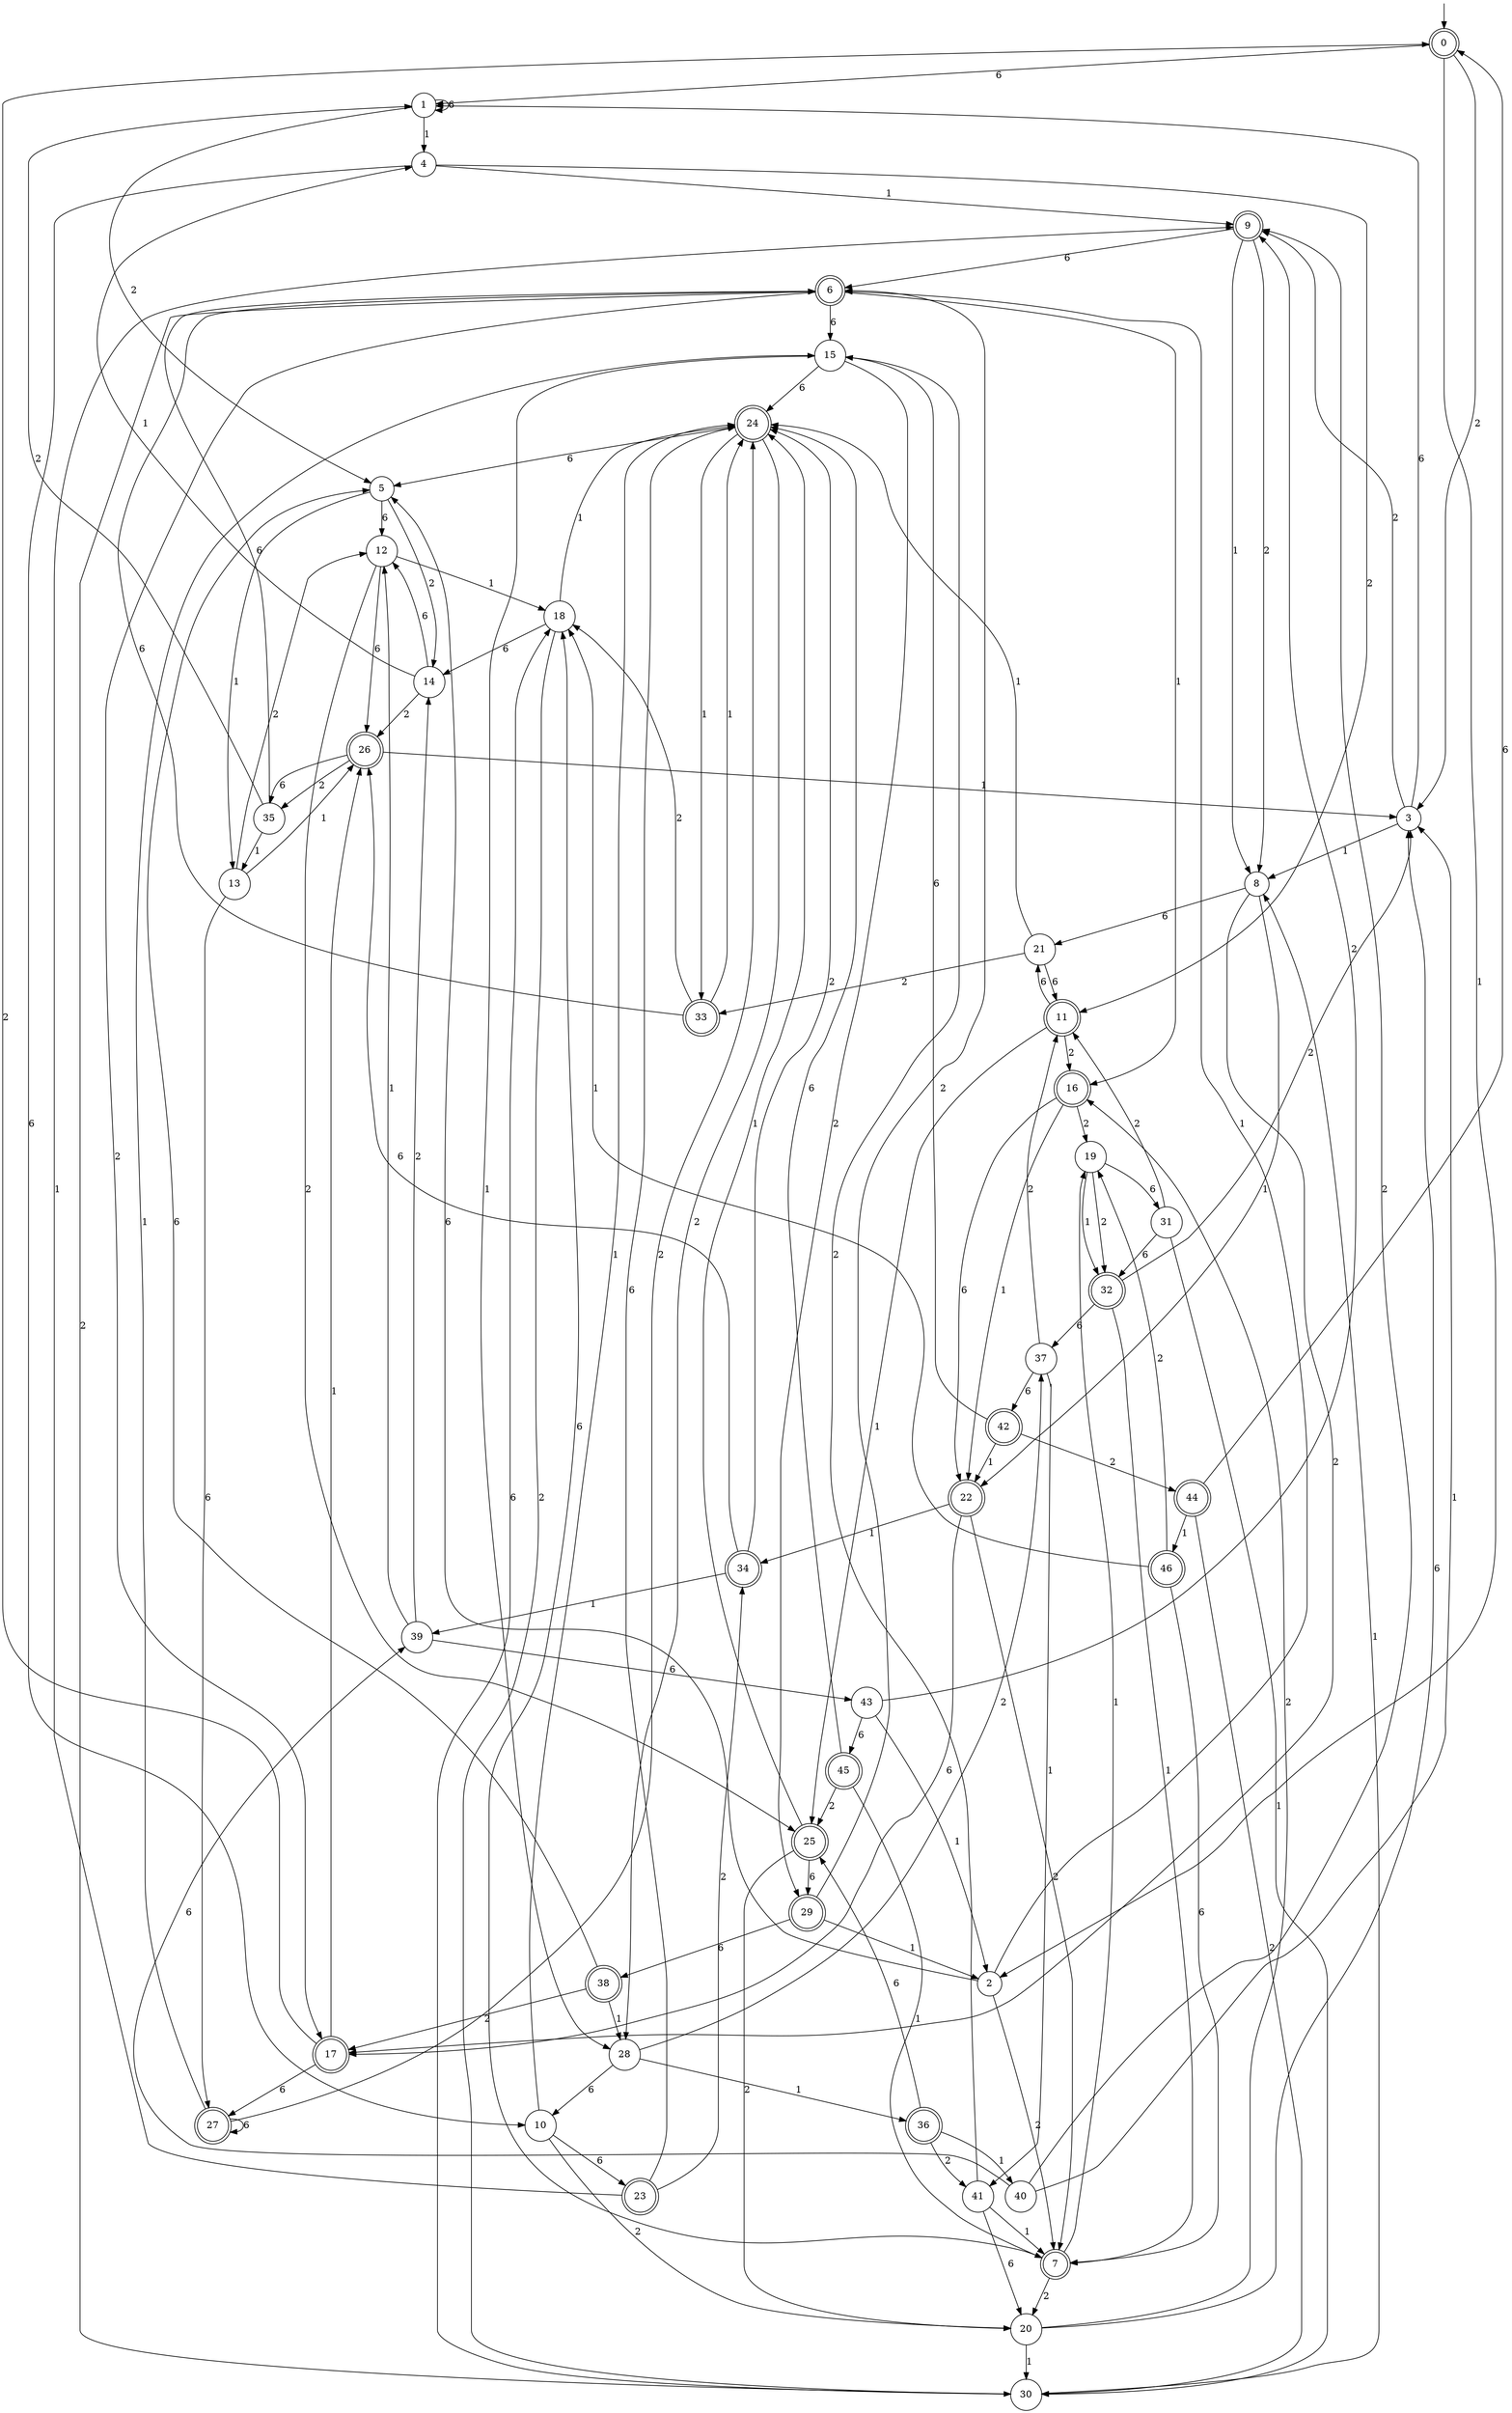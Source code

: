 digraph g {

	s0 [shape="doublecircle" label="0"];
	s1 [shape="circle" label="1"];
	s2 [shape="circle" label="2"];
	s3 [shape="circle" label="3"];
	s4 [shape="circle" label="4"];
	s5 [shape="circle" label="5"];
	s6 [shape="doublecircle" label="6"];
	s7 [shape="doublecircle" label="7"];
	s8 [shape="circle" label="8"];
	s9 [shape="doublecircle" label="9"];
	s10 [shape="circle" label="10"];
	s11 [shape="doublecircle" label="11"];
	s12 [shape="circle" label="12"];
	s13 [shape="circle" label="13"];
	s14 [shape="circle" label="14"];
	s15 [shape="circle" label="15"];
	s16 [shape="doublecircle" label="16"];
	s17 [shape="doublecircle" label="17"];
	s18 [shape="circle" label="18"];
	s19 [shape="circle" label="19"];
	s20 [shape="circle" label="20"];
	s21 [shape="circle" label="21"];
	s22 [shape="doublecircle" label="22"];
	s23 [shape="doublecircle" label="23"];
	s24 [shape="doublecircle" label="24"];
	s25 [shape="doublecircle" label="25"];
	s26 [shape="doublecircle" label="26"];
	s27 [shape="doublecircle" label="27"];
	s28 [shape="circle" label="28"];
	s29 [shape="doublecircle" label="29"];
	s30 [shape="circle" label="30"];
	s31 [shape="circle" label="31"];
	s32 [shape="doublecircle" label="32"];
	s33 [shape="doublecircle" label="33"];
	s34 [shape="doublecircle" label="34"];
	s35 [shape="circle" label="35"];
	s36 [shape="doublecircle" label="36"];
	s37 [shape="circle" label="37"];
	s38 [shape="doublecircle" label="38"];
	s39 [shape="circle" label="39"];
	s40 [shape="circle" label="40"];
	s41 [shape="circle" label="41"];
	s42 [shape="doublecircle" label="42"];
	s43 [shape="circle" label="43"];
	s44 [shape="doublecircle" label="44"];
	s45 [shape="doublecircle" label="45"];
	s46 [shape="doublecircle" label="46"];
	s0 -> s1 [label="6"];
	s0 -> s2 [label="1"];
	s0 -> s3 [label="2"];
	s1 -> s1 [label="6"];
	s1 -> s4 [label="1"];
	s1 -> s5 [label="2"];
	s2 -> s5 [label="6"];
	s2 -> s6 [label="1"];
	s2 -> s7 [label="2"];
	s3 -> s1 [label="6"];
	s3 -> s8 [label="1"];
	s3 -> s9 [label="2"];
	s4 -> s10 [label="6"];
	s4 -> s9 [label="1"];
	s4 -> s11 [label="2"];
	s5 -> s12 [label="6"];
	s5 -> s13 [label="1"];
	s5 -> s14 [label="2"];
	s6 -> s15 [label="6"];
	s6 -> s16 [label="1"];
	s6 -> s17 [label="2"];
	s7 -> s18 [label="6"];
	s7 -> s19 [label="1"];
	s7 -> s20 [label="2"];
	s8 -> s21 [label="6"];
	s8 -> s22 [label="1"];
	s8 -> s17 [label="2"];
	s9 -> s6 [label="6"];
	s9 -> s8 [label="1"];
	s9 -> s8 [label="2"];
	s10 -> s23 [label="6"];
	s10 -> s24 [label="1"];
	s10 -> s20 [label="2"];
	s11 -> s21 [label="6"];
	s11 -> s25 [label="1"];
	s11 -> s16 [label="2"];
	s12 -> s26 [label="6"];
	s12 -> s18 [label="1"];
	s12 -> s25 [label="2"];
	s13 -> s27 [label="6"];
	s13 -> s26 [label="1"];
	s13 -> s12 [label="2"];
	s14 -> s12 [label="6"];
	s14 -> s4 [label="1"];
	s14 -> s26 [label="2"];
	s15 -> s24 [label="6"];
	s15 -> s28 [label="1"];
	s15 -> s29 [label="2"];
	s16 -> s22 [label="6"];
	s16 -> s22 [label="1"];
	s16 -> s19 [label="2"];
	s17 -> s27 [label="6"];
	s17 -> s26 [label="1"];
	s17 -> s0 [label="2"];
	s18 -> s14 [label="6"];
	s18 -> s24 [label="1"];
	s18 -> s30 [label="2"];
	s19 -> s31 [label="6"];
	s19 -> s32 [label="1"];
	s19 -> s32 [label="2"];
	s20 -> s3 [label="6"];
	s20 -> s30 [label="1"];
	s20 -> s16 [label="2"];
	s21 -> s11 [label="6"];
	s21 -> s24 [label="1"];
	s21 -> s33 [label="2"];
	s22 -> s17 [label="6"];
	s22 -> s34 [label="1"];
	s22 -> s7 [label="2"];
	s23 -> s24 [label="6"];
	s23 -> s9 [label="1"];
	s23 -> s34 [label="2"];
	s24 -> s5 [label="6"];
	s24 -> s33 [label="1"];
	s24 -> s28 [label="2"];
	s25 -> s29 [label="6"];
	s25 -> s24 [label="1"];
	s25 -> s20 [label="2"];
	s26 -> s35 [label="6"];
	s26 -> s3 [label="1"];
	s26 -> s35 [label="2"];
	s27 -> s27 [label="6"];
	s27 -> s15 [label="1"];
	s27 -> s24 [label="2"];
	s28 -> s10 [label="6"];
	s28 -> s36 [label="1"];
	s28 -> s37 [label="2"];
	s29 -> s38 [label="6"];
	s29 -> s2 [label="1"];
	s29 -> s6 [label="2"];
	s30 -> s18 [label="6"];
	s30 -> s8 [label="1"];
	s30 -> s6 [label="2"];
	s31 -> s32 [label="6"];
	s31 -> s30 [label="1"];
	s31 -> s11 [label="2"];
	s32 -> s37 [label="6"];
	s32 -> s7 [label="1"];
	s32 -> s3 [label="2"];
	s33 -> s6 [label="6"];
	s33 -> s24 [label="1"];
	s33 -> s18 [label="2"];
	s34 -> s26 [label="6"];
	s34 -> s39 [label="1"];
	s34 -> s24 [label="2"];
	s35 -> s6 [label="6"];
	s35 -> s13 [label="1"];
	s35 -> s1 [label="2"];
	s36 -> s25 [label="6"];
	s36 -> s40 [label="1"];
	s36 -> s41 [label="2"];
	s37 -> s42 [label="6"];
	s37 -> s41 [label="1"];
	s37 -> s11 [label="2"];
	s38 -> s5 [label="6"];
	s38 -> s28 [label="1"];
	s38 -> s17 [label="2"];
	s39 -> s43 [label="6"];
	s39 -> s12 [label="1"];
	s39 -> s14 [label="2"];
	s40 -> s39 [label="6"];
	s40 -> s3 [label="1"];
	s40 -> s9 [label="2"];
	s41 -> s20 [label="6"];
	s41 -> s7 [label="1"];
	s41 -> s15 [label="2"];
	s42 -> s15 [label="6"];
	s42 -> s22 [label="1"];
	s42 -> s44 [label="2"];
	s43 -> s45 [label="6"];
	s43 -> s2 [label="1"];
	s43 -> s9 [label="2"];
	s44 -> s0 [label="6"];
	s44 -> s46 [label="1"];
	s44 -> s30 [label="2"];
	s45 -> s24 [label="6"];
	s45 -> s7 [label="1"];
	s45 -> s25 [label="2"];
	s46 -> s7 [label="6"];
	s46 -> s18 [label="1"];
	s46 -> s19 [label="2"];

__start0 [label="" shape="none" width="0" height="0"];
__start0 -> s0;

}
